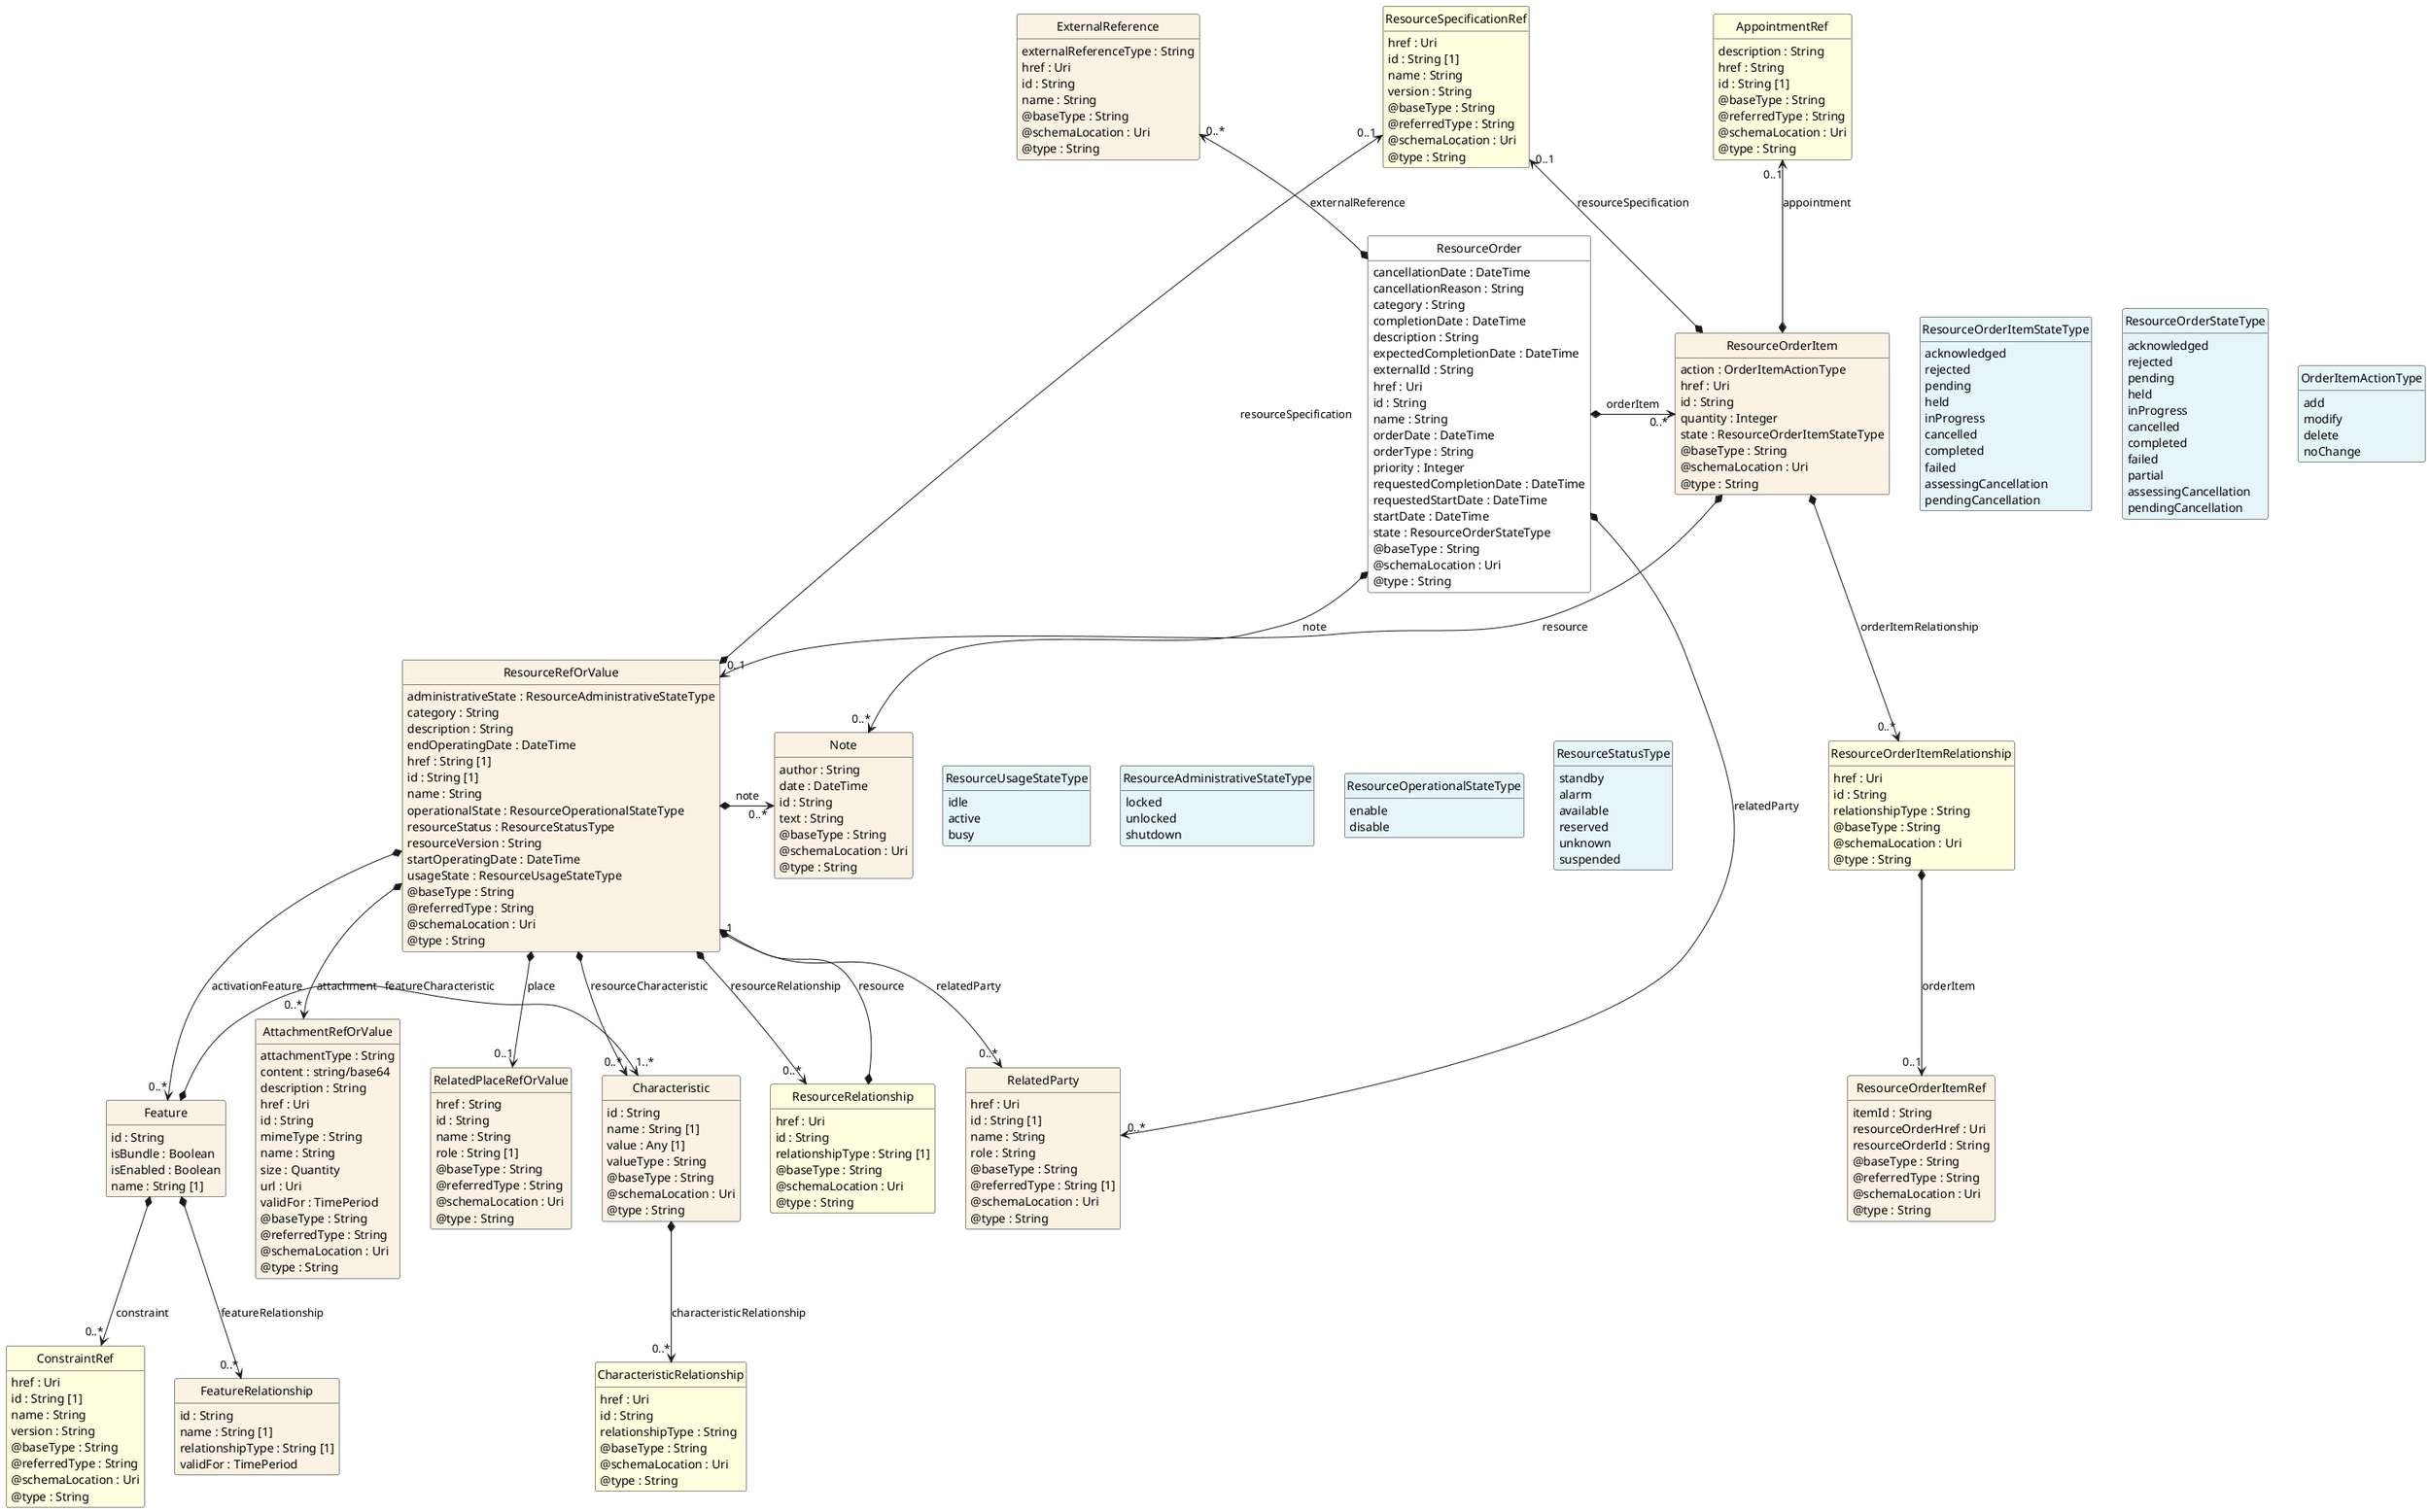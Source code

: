@startuml
hide circle
hide methods
hide stereotype
show <<Enumeration>> stereotype
skinparam class {
   BackgroundColor<<Enumeration>> #E6F5F7
   BackgroundColor<<Ref>> #FFFFE0
   BackgroundColor<<Pivot>> #FFFFFFF
   BackgroundColor<<SimpleType>> #E2F0DA
   BackgroundColor #FCF2E3
}

class ResourceOrder <<Pivot>> {
    cancellationDate : DateTime
    cancellationReason : String
    category : String
    completionDate : DateTime
    description : String
    expectedCompletionDate : DateTime
    externalId : String
    href : Uri
    id : String
    name : String
    orderDate : DateTime
    orderType : String
    priority : Integer
    requestedCompletionDate : DateTime
    requestedStartDate : DateTime
    startDate : DateTime
    state : ResourceOrderStateType
    @baseType : String
    @schemaLocation : Uri
    @type : String
}

class Note  {
    author : String
    date : DateTime
    id : String
    text : String
    @baseType : String
    @schemaLocation : Uri
    @type : String
}

class ResourceOrderItem  {
    action : OrderItemActionType
    href : Uri
    id : String
    quantity : Integer
    state : ResourceOrderItemStateType
    @baseType : String
    @schemaLocation : Uri
    @type : String
}

class ResourceRefOrValue  {
    administrativeState : ResourceAdministrativeStateType
    category : String
    description : String
    endOperatingDate : DateTime
    href : String [1]
    id : String [1]
    name : String
    operationalState : ResourceOperationalStateType
    resourceStatus : ResourceStatusType
    resourceVersion : String
    startOperatingDate : DateTime
    usageState : ResourceUsageStateType
    @baseType : String
    @referredType : String
    @schemaLocation : Uri
    @type : String
}

class Feature  {
    id : String
    isBundle : Boolean
    isEnabled : Boolean
    name : String [1]
}

class Characteristic  {
    id : String
    name : String [1]
    value : Any [1]
    valueType : String
    @baseType : String
    @schemaLocation : Uri
    @type : String
}

class CharacteristicRelationship  <<Ref>> {
    href : Uri
    id : String
    relationshipType : String
    @baseType : String
    @schemaLocation : Uri
    @type : String
}

class ConstraintRef  <<Ref>> {
    href : Uri
    id : String [1]
    name : String
    version : String
    @baseType : String
    @referredType : String
    @schemaLocation : Uri
    @type : String
}

class FeatureRelationship  {
    id : String
    name : String [1]
    relationshipType : String [1]
    validFor : TimePeriod
}

class ResourceSpecificationRef  <<Ref>> {
    href : Uri
    id : String [1]
    name : String
    version : String
    @baseType : String
    @referredType : String
    @schemaLocation : Uri
    @type : String
}

class RelatedParty  {
    href : Uri
    id : String [1]
    name : String
    role : String
    @baseType : String
    @referredType : String [1]
    @schemaLocation : Uri
    @type : String
}

class ResourceStatusType <<Enumeration>> {
    standby
    alarm
    available
    reserved
    unknown
    suspended
}

class ResourceUsageStateType <<Enumeration>> {
    idle
    active
    busy
}

class AttachmentRefOrValue  {
    attachmentType : String
    content : string/base64
    description : String
    href : Uri
    id : String
    mimeType : String
    name : String
    size : Quantity
    url : Uri
    validFor : TimePeriod
    @baseType : String
    @referredType : String
    @schemaLocation : Uri
    @type : String
}

class ResourceAdministrativeStateType <<Enumeration>> {
    locked
    unlocked
    shutdown
}

class ResourceRelationship  <<Ref>> {
    href : Uri
    id : String
    relationshipType : String [1]
    @baseType : String
    @schemaLocation : Uri
    @type : String
}

class ResourceOperationalStateType <<Enumeration>> {
    enable
    disable
}

class RelatedPlaceRefOrValue  {
    href : String
    id : String
    name : String
    role : String [1]
    @baseType : String
    @referredType : String
    @schemaLocation : Uri
    @type : String
}

class OrderItemActionType <<Enumeration>> {
    add
    modify
    delete
    noChange
}

class AppointmentRef  <<Ref>> {
    description : String
    href : String
    id : String [1]
    @baseType : String
    @referredType : String
    @schemaLocation : Uri
    @type : String
}

class ResourceOrderItemRelationship  <<Ref>> {
    href : Uri
    id : String
    relationshipType : String
    @baseType : String
    @schemaLocation : Uri
    @type : String
}

class ResourceOrderItemRef  {
    itemId : String
    resourceOrderHref : Uri
    resourceOrderId : String
    @baseType : String
    @referredType : String
    @schemaLocation : Uri
    @type : String
}

class ResourceOrderItemStateType <<Enumeration>> {
    acknowledged
    rejected
    pending
    held
    inProgress
    cancelled
    completed
    failed
    assessingCancellation
    pendingCancellation
}

class ExternalReference  {
    externalReferenceType : String
    href : Uri
    id : String
    name : String
    @baseType : String
    @schemaLocation : Uri
    @type : String
}

class ResourceOrderStateType <<Enumeration>> {
    acknowledged
    rejected
    pending
    held
    inProgress
    cancelled
    completed
    failed
    partial
    assessingCancellation
    pendingCancellation
}

ResourceOrder *-right-> "0..*" ResourceOrderItem : orderItem

ResourceOrder *-->  "0..*" Note : note

ResourceOrder *-->  "0..*" RelatedParty : relatedParty

ResourceOrderStateType <-left[hidden]- ResourceOrder

Note "0..*" <-left-* ResourceRefOrValue : note

ResourceOrderItem *-->  "0..1" ResourceRefOrValue : resource

ResourceOrderItem -right[hidden]-> ResourceOrderItemStateType

ResourceOrderItemStateType -right[hidden]-> OrderItemActionType

ResourceSpecificationRef "0..1" <--* ResourceOrderItem : resourceSpecification

ResourceRefOrValue *-->  "0..*" RelatedParty : relatedParty

ResourceSpecificationRef "0..1" <--* ResourceRefOrValue : resourceSpecification

ResourceRefOrValue -right[hidden]-> ResourceUsageStateType

ResourceUsageStateType -right[hidden]-> ResourceAdministrativeStateType

ResourceAdministrativeStateType -right[hidden]-> ResourceOperationalStateType

ResourceOperationalStateType -right[hidden]-> ResourceStatusType

ResourceRefOrValue *-->  "0..*" ResourceRelationship : resourceRelationship

RelatedParty <-left[hidden]- ResourceRelationship

ResourceRefOrValue *-->  "0..*" Characteristic : resourceCharacteristic

ResourceRelationship <-left[hidden]- Characteristic

ResourceRefOrValue *-->  "0..*" Feature : activationFeature

Characteristic <-left[hidden]- Feature

Feature *-right-> "1..*" Characteristic : featureCharacteristic

ResourceRefOrValue "1" <--* ResourceRelationship : resource

ResourceRefOrValue *-->  "0..1" RelatedPlaceRefOrValue : place

Characteristic <-left[hidden]- RelatedPlaceRefOrValue

ResourceRefOrValue *-->  "0..*" AttachmentRefOrValue : attachment

RelatedPlaceRefOrValue <-left[hidden]- AttachmentRefOrValue

ExternalReference "0..*" <--* ResourceOrder : externalReference

AppointmentRef "0..1" <--* ResourceOrderItem : appointment

ResourceOrderItem *-->  "0..*" ResourceOrderItemRelationship : orderItemRelationship

Feature *-->  "0..*" FeatureRelationship : featureRelationship

Feature *-->  "0..*" ConstraintRef : constraint

Characteristic *-->  "0..*" CharacteristicRelationship : characteristicRelationship

ResourceOrderItemRelationship *-->  "0..1" ResourceOrderItemRef : orderItem

@enduml